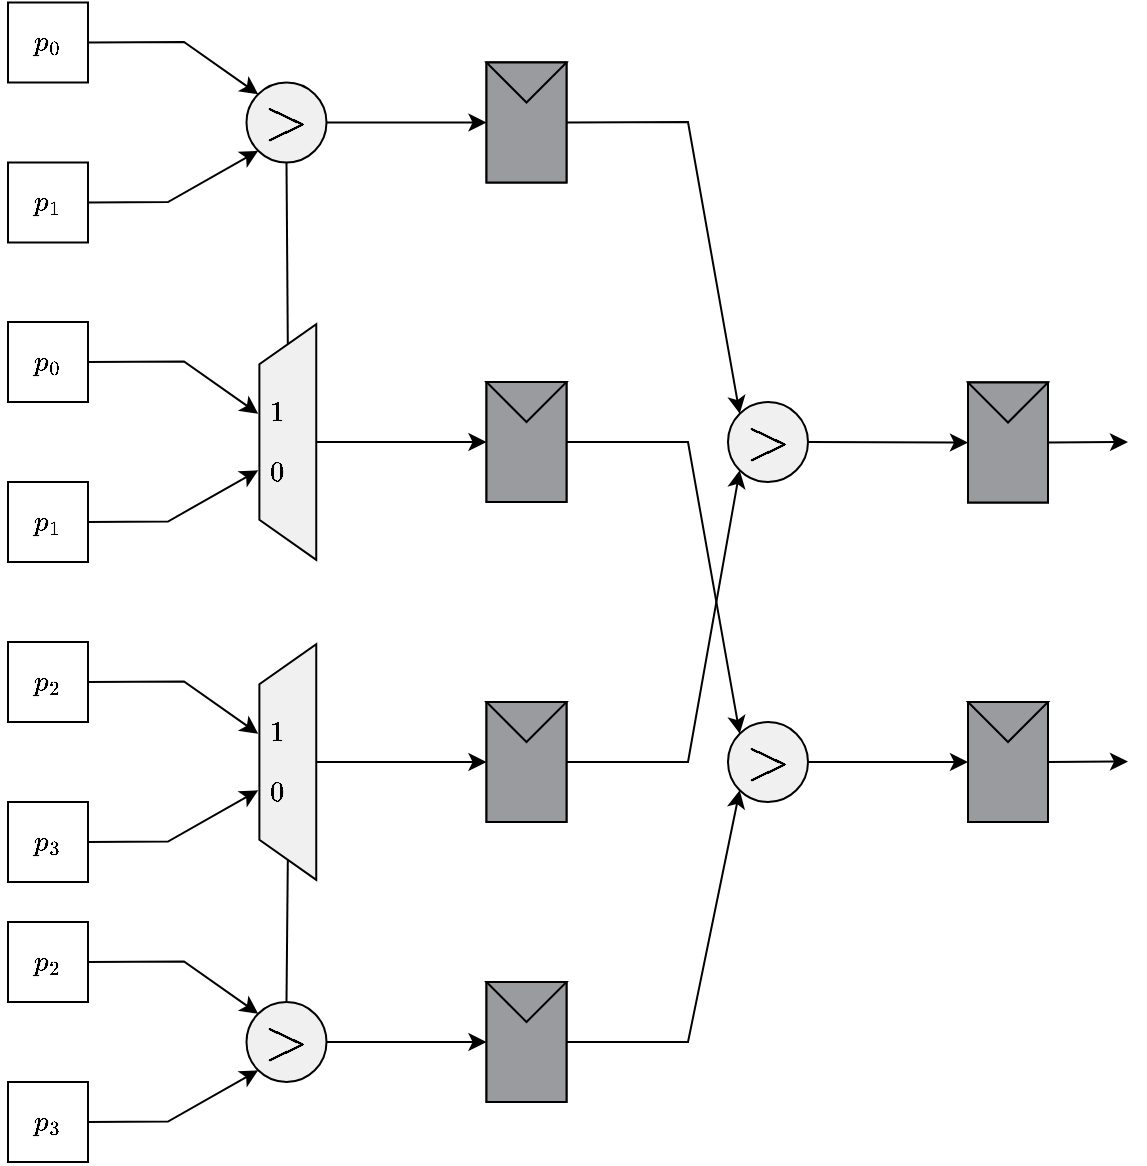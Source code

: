 <mxfile version="24.8.4">
  <diagram name="Page-1" id="jbT9atITXXqAvsMD02KV">
    <mxGraphModel dx="2173" dy="445" grid="1" gridSize="10" guides="1" tooltips="1" connect="1" arrows="1" fold="1" page="1" pageScale="1" pageWidth="200" pageHeight="160" math="1" shadow="0">
      <root>
        <mxCell id="0" />
        <mxCell id="1" parent="0" />
        <mxCell id="0DP7704pf6pHfkwj0pEW-3" value="&lt;font style=&quot;font-size: 24px;&quot;&gt;$$&amp;gt;$$&lt;/font&gt;" style="ellipse;whiteSpace=wrap;html=1;aspect=fixed;fillColor=#F0F0F0;" vertex="1" parent="1">
          <mxGeometry x="-880.75" y="220.25" width="40" height="40" as="geometry" />
        </mxCell>
        <mxCell id="0DP7704pf6pHfkwj0pEW-4" value="" style="endArrow=classic;html=1;rounded=0;entryX=0;entryY=0;entryDx=0;entryDy=0;exitX=1;exitY=0.5;exitDx=0;exitDy=0;" edge="1" parent="1" source="0DP7704pf6pHfkwj0pEW-35" target="0DP7704pf6pHfkwj0pEW-3">
          <mxGeometry width="50" height="50" relative="1" as="geometry">
            <mxPoint x="-959.5" y="170.25" as="sourcePoint" />
            <mxPoint x="-880.75" y="201.25" as="targetPoint" />
            <Array as="points">
              <mxPoint x="-912" y="200" />
            </Array>
          </mxGeometry>
        </mxCell>
        <mxCell id="0DP7704pf6pHfkwj0pEW-5" value="" style="endArrow=classic;html=1;rounded=0;entryX=0;entryY=1;entryDx=0;entryDy=0;exitX=1;exitY=0.5;exitDx=0;exitDy=0;" edge="1" parent="1" source="0DP7704pf6pHfkwj0pEW-36" target="0DP7704pf6pHfkwj0pEW-3">
          <mxGeometry width="50" height="50" relative="1" as="geometry">
            <mxPoint x="-958.25" y="310" as="sourcePoint" />
            <mxPoint x="-890.75" y="271.25" as="targetPoint" />
            <Array as="points">
              <mxPoint x="-920" y="280" />
            </Array>
          </mxGeometry>
        </mxCell>
        <mxCell id="0DP7704pf6pHfkwj0pEW-6" value="" style="endArrow=classic;html=1;rounded=0;entryX=0;entryY=0.5;entryDx=0;entryDy=0;exitX=1;exitY=0.5;exitDx=0;exitDy=0;" edge="1" parent="1" source="0DP7704pf6pHfkwj0pEW-3" target="0DP7704pf6pHfkwj0pEW-19">
          <mxGeometry width="50" height="50" relative="1" as="geometry">
            <mxPoint x="-870.75" y="321.25" as="sourcePoint" />
            <mxPoint x="-820.75" y="271.25" as="targetPoint" />
          </mxGeometry>
        </mxCell>
        <mxCell id="0DP7704pf6pHfkwj0pEW-17" value="" style="group" vertex="1" connectable="0" parent="1">
          <mxGeometry x="-760.75" y="210.25" width="40" height="60" as="geometry" />
        </mxCell>
        <mxCell id="0DP7704pf6pHfkwj0pEW-18" value="" style="group;strokeWidth=1;fillColor=#9A9B9E;strokeColor=default;container=0;" vertex="1" connectable="0" parent="0DP7704pf6pHfkwj0pEW-17">
          <mxGeometry width="40" height="60" as="geometry" />
        </mxCell>
        <mxCell id="0DP7704pf6pHfkwj0pEW-19" value="" style="rounded=0;whiteSpace=wrap;html=1;fillColor=#9A9B9E;" vertex="1" parent="0DP7704pf6pHfkwj0pEW-17">
          <mxGeometry width="40" height="60" as="geometry" />
        </mxCell>
        <mxCell id="0DP7704pf6pHfkwj0pEW-20" value="" style="triangle;whiteSpace=wrap;html=1;rotation=90;fillColor=#9A9B9E;" vertex="1" parent="0DP7704pf6pHfkwj0pEW-17">
          <mxGeometry x="10" y="-10" width="20" height="40" as="geometry" />
        </mxCell>
        <mxCell id="0DP7704pf6pHfkwj0pEW-29" value="" style="group" vertex="1" connectable="0" parent="1">
          <mxGeometry x="-520" y="370.25" width="40" height="60" as="geometry" />
        </mxCell>
        <mxCell id="0DP7704pf6pHfkwj0pEW-30" value="" style="group;strokeWidth=1;fillColor=#9A9B9E;strokeColor=default;container=0;" vertex="1" connectable="0" parent="0DP7704pf6pHfkwj0pEW-29">
          <mxGeometry width="40" height="60" as="geometry" />
        </mxCell>
        <mxCell id="0DP7704pf6pHfkwj0pEW-31" value="" style="rounded=0;whiteSpace=wrap;html=1;fillColor=#9A9B9E;" vertex="1" parent="0DP7704pf6pHfkwj0pEW-29">
          <mxGeometry width="40" height="60" as="geometry" />
        </mxCell>
        <mxCell id="0DP7704pf6pHfkwj0pEW-32" value="" style="triangle;whiteSpace=wrap;html=1;rotation=90;fillColor=#9A9B9E;" vertex="1" parent="0DP7704pf6pHfkwj0pEW-29">
          <mxGeometry x="10" y="-10" width="20" height="40" as="geometry" />
        </mxCell>
        <mxCell id="0DP7704pf6pHfkwj0pEW-34" value="" style="shape=trapezoid;perimeter=trapezoidPerimeter;whiteSpace=wrap;html=1;fixedSize=1;rotation=-90;fillColor=#F0F0F0;" vertex="1" parent="1">
          <mxGeometry x="-919" y="385.78" width="117.82" height="28.44" as="geometry" />
        </mxCell>
        <mxCell id="0DP7704pf6pHfkwj0pEW-35" value="$$p_0$$" style="rounded=0;whiteSpace=wrap;html=1;" vertex="1" parent="1">
          <mxGeometry x="-1000" y="180.25" width="40" height="40" as="geometry" />
        </mxCell>
        <mxCell id="0DP7704pf6pHfkwj0pEW-36" value="$$p_1$$" style="rounded=0;whiteSpace=wrap;html=1;" vertex="1" parent="1">
          <mxGeometry x="-1000" y="260.25" width="40" height="40" as="geometry" />
        </mxCell>
        <mxCell id="0DP7704pf6pHfkwj0pEW-38" value="" style="endArrow=classic;html=1;rounded=0;entryX=0;entryY=0;entryDx=0;entryDy=0;exitX=1;exitY=0.5;exitDx=0;exitDy=0;" edge="1" parent="1" source="0DP7704pf6pHfkwj0pEW-45">
          <mxGeometry width="50" height="50" relative="1" as="geometry">
            <mxPoint x="-959.5" y="330" as="sourcePoint" />
            <mxPoint x="-874.892" y="385.858" as="targetPoint" />
            <Array as="points">
              <mxPoint x="-912" y="359.75" />
            </Array>
          </mxGeometry>
        </mxCell>
        <mxCell id="0DP7704pf6pHfkwj0pEW-39" value="" style="endArrow=classic;html=1;rounded=0;entryX=0;entryY=1;entryDx=0;entryDy=0;exitX=1;exitY=0.5;exitDx=0;exitDy=0;" edge="1" parent="1" source="0DP7704pf6pHfkwj0pEW-46">
          <mxGeometry width="50" height="50" relative="1" as="geometry">
            <mxPoint x="-958.25" y="469.75" as="sourcePoint" />
            <mxPoint x="-874.892" y="414.142" as="targetPoint" />
            <Array as="points">
              <mxPoint x="-920" y="439.75" />
            </Array>
          </mxGeometry>
        </mxCell>
        <mxCell id="0DP7704pf6pHfkwj0pEW-40" value="" style="endArrow=classic;html=1;rounded=0;entryX=0;entryY=0.5;entryDx=0;entryDy=0;exitX=0.5;exitY=1;exitDx=0;exitDy=0;" edge="1" parent="1" source="0DP7704pf6pHfkwj0pEW-34" target="0DP7704pf6pHfkwj0pEW-43">
          <mxGeometry width="50" height="50" relative="1" as="geometry">
            <mxPoint x="-840.75" y="400" as="sourcePoint" />
            <mxPoint x="-820.75" y="431" as="targetPoint" />
            <Array as="points">
              <mxPoint x="-810" y="400" />
            </Array>
          </mxGeometry>
        </mxCell>
        <mxCell id="0DP7704pf6pHfkwj0pEW-41" value="" style="group" vertex="1" connectable="0" parent="1">
          <mxGeometry x="-760.75" y="370" width="40" height="60" as="geometry" />
        </mxCell>
        <mxCell id="0DP7704pf6pHfkwj0pEW-42" value="" style="group;strokeWidth=1;fillColor=#9A9B9E;strokeColor=default;container=0;" vertex="1" connectable="0" parent="0DP7704pf6pHfkwj0pEW-41">
          <mxGeometry width="40" height="60" as="geometry" />
        </mxCell>
        <mxCell id="0DP7704pf6pHfkwj0pEW-43" value="" style="rounded=0;whiteSpace=wrap;html=1;fillColor=#9A9B9E;" vertex="1" parent="0DP7704pf6pHfkwj0pEW-41">
          <mxGeometry width="40" height="60" as="geometry" />
        </mxCell>
        <mxCell id="0DP7704pf6pHfkwj0pEW-44" value="" style="triangle;whiteSpace=wrap;html=1;rotation=90;fillColor=#9A9B9E;" vertex="1" parent="0DP7704pf6pHfkwj0pEW-41">
          <mxGeometry x="10" y="-10" width="20" height="40" as="geometry" />
        </mxCell>
        <mxCell id="0DP7704pf6pHfkwj0pEW-45" value="$$p_0$$" style="rounded=0;whiteSpace=wrap;html=1;" vertex="1" parent="1">
          <mxGeometry x="-1000" y="340" width="40" height="40" as="geometry" />
        </mxCell>
        <mxCell id="0DP7704pf6pHfkwj0pEW-46" value="$$p_1$$" style="rounded=0;whiteSpace=wrap;html=1;" vertex="1" parent="1">
          <mxGeometry x="-1000" y="420" width="40" height="40" as="geometry" />
        </mxCell>
        <mxCell id="0DP7704pf6pHfkwj0pEW-47" value="" style="endArrow=none;html=1;rounded=0;entryX=0.5;entryY=1;entryDx=0;entryDy=0;exitX=1;exitY=0.5;exitDx=0;exitDy=0;" edge="1" parent="1" source="0DP7704pf6pHfkwj0pEW-34" target="0DP7704pf6pHfkwj0pEW-3">
          <mxGeometry width="50" height="50" relative="1" as="geometry">
            <mxPoint x="-880" y="350" as="sourcePoint" />
            <mxPoint x="-830" y="300" as="targetPoint" />
          </mxGeometry>
        </mxCell>
        <mxCell id="0DP7704pf6pHfkwj0pEW-48" value="$$1$$" style="text;html=1;align=center;verticalAlign=middle;whiteSpace=wrap;rounded=0;" vertex="1" parent="1">
          <mxGeometry x="-890.75" y="370" width="50.75" height="30" as="geometry" />
        </mxCell>
        <mxCell id="0DP7704pf6pHfkwj0pEW-49" value="$$0$$" style="text;html=1;align=center;verticalAlign=middle;whiteSpace=wrap;rounded=0;" vertex="1" parent="1">
          <mxGeometry x="-890.75" y="400" width="50.75" height="30" as="geometry" />
        </mxCell>
        <mxCell id="0DP7704pf6pHfkwj0pEW-50" value="&lt;font style=&quot;font-size: 24px;&quot;&gt;$$&amp;gt;$$&lt;/font&gt;" style="ellipse;whiteSpace=wrap;html=1;aspect=fixed;fillColor=#F0F0F0;" vertex="1" parent="1">
          <mxGeometry x="-880.75" y="680" width="40" height="40" as="geometry" />
        </mxCell>
        <mxCell id="0DP7704pf6pHfkwj0pEW-51" value="" style="endArrow=classic;html=1;rounded=0;entryX=0;entryY=0;entryDx=0;entryDy=0;exitX=1;exitY=0.5;exitDx=0;exitDy=0;" edge="1" parent="1" source="0DP7704pf6pHfkwj0pEW-58" target="0DP7704pf6pHfkwj0pEW-50">
          <mxGeometry width="50" height="50" relative="1" as="geometry">
            <mxPoint x="-959.5" y="630" as="sourcePoint" />
            <mxPoint x="-880.75" y="661" as="targetPoint" />
            <Array as="points">
              <mxPoint x="-912" y="659.75" />
            </Array>
          </mxGeometry>
        </mxCell>
        <mxCell id="0DP7704pf6pHfkwj0pEW-52" value="" style="endArrow=classic;html=1;rounded=0;entryX=0;entryY=1;entryDx=0;entryDy=0;exitX=1;exitY=0.5;exitDx=0;exitDy=0;" edge="1" parent="1" source="0DP7704pf6pHfkwj0pEW-59" target="0DP7704pf6pHfkwj0pEW-50">
          <mxGeometry width="50" height="50" relative="1" as="geometry">
            <mxPoint x="-958.25" y="769.75" as="sourcePoint" />
            <mxPoint x="-890.75" y="731" as="targetPoint" />
            <Array as="points">
              <mxPoint x="-920" y="739.75" />
            </Array>
          </mxGeometry>
        </mxCell>
        <mxCell id="0DP7704pf6pHfkwj0pEW-53" value="" style="endArrow=classic;html=1;rounded=0;entryX=0;entryY=0.5;entryDx=0;entryDy=0;exitX=1;exitY=0.5;exitDx=0;exitDy=0;" edge="1" parent="1" source="0DP7704pf6pHfkwj0pEW-50" target="0DP7704pf6pHfkwj0pEW-56">
          <mxGeometry width="50" height="50" relative="1" as="geometry">
            <mxPoint x="-870.75" y="781" as="sourcePoint" />
            <mxPoint x="-820.75" y="731" as="targetPoint" />
          </mxGeometry>
        </mxCell>
        <mxCell id="0DP7704pf6pHfkwj0pEW-54" value="" style="group" vertex="1" connectable="0" parent="1">
          <mxGeometry x="-760.75" y="670" width="40" height="60" as="geometry" />
        </mxCell>
        <mxCell id="0DP7704pf6pHfkwj0pEW-55" value="" style="group;strokeWidth=1;fillColor=#9A9B9E;strokeColor=default;container=0;" vertex="1" connectable="0" parent="0DP7704pf6pHfkwj0pEW-54">
          <mxGeometry width="40" height="60" as="geometry" />
        </mxCell>
        <mxCell id="0DP7704pf6pHfkwj0pEW-56" value="" style="rounded=0;whiteSpace=wrap;html=1;fillColor=#9A9B9E;" vertex="1" parent="0DP7704pf6pHfkwj0pEW-54">
          <mxGeometry width="40" height="60" as="geometry" />
        </mxCell>
        <mxCell id="0DP7704pf6pHfkwj0pEW-57" value="" style="triangle;whiteSpace=wrap;html=1;rotation=90;fillColor=#9A9B9E;" vertex="1" parent="0DP7704pf6pHfkwj0pEW-54">
          <mxGeometry x="10" y="-10" width="20" height="40" as="geometry" />
        </mxCell>
        <mxCell id="0DP7704pf6pHfkwj0pEW-58" value="$$p_2$$" style="rounded=0;whiteSpace=wrap;html=1;" vertex="1" parent="1">
          <mxGeometry x="-1000" y="640" width="40" height="40" as="geometry" />
        </mxCell>
        <mxCell id="0DP7704pf6pHfkwj0pEW-59" value="$$p_3$$" style="rounded=0;whiteSpace=wrap;html=1;" vertex="1" parent="1">
          <mxGeometry x="-1000" y="720" width="40" height="40" as="geometry" />
        </mxCell>
        <mxCell id="0DP7704pf6pHfkwj0pEW-63" value="" style="endArrow=classic;html=1;rounded=0;exitX=1;exitY=0.5;exitDx=0;exitDy=0;" edge="1" parent="1" source="0DP7704pf6pHfkwj0pEW-31">
          <mxGeometry width="50" height="50" relative="1" as="geometry">
            <mxPoint x="-450" y="460" as="sourcePoint" />
            <mxPoint x="-440" y="400" as="targetPoint" />
          </mxGeometry>
        </mxCell>
        <mxCell id="0DP7704pf6pHfkwj0pEW-69" value="" style="shape=trapezoid;perimeter=trapezoidPerimeter;whiteSpace=wrap;html=1;fixedSize=1;rotation=-90;fillColor=#F0F0F0;" vertex="1" parent="1">
          <mxGeometry x="-919" y="545.78" width="117.82" height="28.44" as="geometry" />
        </mxCell>
        <mxCell id="0DP7704pf6pHfkwj0pEW-70" value="" style="endArrow=classic;html=1;rounded=0;entryX=0;entryY=0;entryDx=0;entryDy=0;exitX=1;exitY=0.5;exitDx=0;exitDy=0;" edge="1" parent="1" source="0DP7704pf6pHfkwj0pEW-77">
          <mxGeometry width="50" height="50" relative="1" as="geometry">
            <mxPoint x="-959.5" y="490" as="sourcePoint" />
            <mxPoint x="-874.892" y="545.858" as="targetPoint" />
            <Array as="points">
              <mxPoint x="-912" y="519.75" />
            </Array>
          </mxGeometry>
        </mxCell>
        <mxCell id="0DP7704pf6pHfkwj0pEW-71" value="" style="endArrow=classic;html=1;rounded=0;entryX=0;entryY=1;entryDx=0;entryDy=0;exitX=1;exitY=0.5;exitDx=0;exitDy=0;" edge="1" parent="1" source="0DP7704pf6pHfkwj0pEW-78">
          <mxGeometry width="50" height="50" relative="1" as="geometry">
            <mxPoint x="-958.25" y="629.75" as="sourcePoint" />
            <mxPoint x="-874.892" y="574.142" as="targetPoint" />
            <Array as="points">
              <mxPoint x="-920" y="599.75" />
            </Array>
          </mxGeometry>
        </mxCell>
        <mxCell id="0DP7704pf6pHfkwj0pEW-72" value="" style="endArrow=classic;html=1;rounded=0;entryX=0;entryY=0.5;entryDx=0;entryDy=0;exitX=0.5;exitY=1;exitDx=0;exitDy=0;" edge="1" parent="1" source="0DP7704pf6pHfkwj0pEW-69" target="0DP7704pf6pHfkwj0pEW-75">
          <mxGeometry width="50" height="50" relative="1" as="geometry">
            <mxPoint x="-840.75" y="560" as="sourcePoint" />
            <mxPoint x="-820.75" y="591" as="targetPoint" />
            <Array as="points">
              <mxPoint x="-810" y="560" />
            </Array>
          </mxGeometry>
        </mxCell>
        <mxCell id="0DP7704pf6pHfkwj0pEW-73" value="" style="group" vertex="1" connectable="0" parent="1">
          <mxGeometry x="-760.75" y="530" width="40" height="60" as="geometry" />
        </mxCell>
        <mxCell id="0DP7704pf6pHfkwj0pEW-74" value="" style="group;strokeWidth=1;fillColor=#9A9B9E;strokeColor=default;container=0;" vertex="1" connectable="0" parent="0DP7704pf6pHfkwj0pEW-73">
          <mxGeometry width="40" height="60" as="geometry" />
        </mxCell>
        <mxCell id="0DP7704pf6pHfkwj0pEW-75" value="" style="rounded=0;whiteSpace=wrap;html=1;fillColor=#9A9B9E;" vertex="1" parent="0DP7704pf6pHfkwj0pEW-73">
          <mxGeometry width="40" height="60" as="geometry" />
        </mxCell>
        <mxCell id="0DP7704pf6pHfkwj0pEW-76" value="" style="triangle;whiteSpace=wrap;html=1;rotation=90;fillColor=#9A9B9E;" vertex="1" parent="0DP7704pf6pHfkwj0pEW-73">
          <mxGeometry x="10" y="-10" width="20" height="40" as="geometry" />
        </mxCell>
        <mxCell id="0DP7704pf6pHfkwj0pEW-77" value="$$p_2$$" style="rounded=0;whiteSpace=wrap;html=1;" vertex="1" parent="1">
          <mxGeometry x="-1000" y="500" width="40" height="40" as="geometry" />
        </mxCell>
        <mxCell id="0DP7704pf6pHfkwj0pEW-78" value="$$p_3$$" style="rounded=0;whiteSpace=wrap;html=1;" vertex="1" parent="1">
          <mxGeometry x="-1000" y="580" width="40" height="40" as="geometry" />
        </mxCell>
        <mxCell id="0DP7704pf6pHfkwj0pEW-79" value="$$1$$" style="text;html=1;align=center;verticalAlign=middle;whiteSpace=wrap;rounded=0;" vertex="1" parent="1">
          <mxGeometry x="-890.75" y="530" width="50.75" height="30" as="geometry" />
        </mxCell>
        <mxCell id="0DP7704pf6pHfkwj0pEW-80" value="$$0$$" style="text;html=1;align=center;verticalAlign=middle;whiteSpace=wrap;rounded=0;" vertex="1" parent="1">
          <mxGeometry x="-890.75" y="560" width="50.75" height="30" as="geometry" />
        </mxCell>
        <mxCell id="0DP7704pf6pHfkwj0pEW-82" value="" style="endArrow=none;html=1;rounded=0;entryX=0;entryY=0.5;entryDx=0;entryDy=0;exitX=0.5;exitY=0;exitDx=0;exitDy=0;" edge="1" parent="1" source="0DP7704pf6pHfkwj0pEW-50" target="0DP7704pf6pHfkwj0pEW-69">
          <mxGeometry width="50" height="50" relative="1" as="geometry">
            <mxPoint x="-880" y="710" as="sourcePoint" />
            <mxPoint x="-830" y="660" as="targetPoint" />
          </mxGeometry>
        </mxCell>
        <mxCell id="0DP7704pf6pHfkwj0pEW-83" value="&lt;font style=&quot;font-size: 24px;&quot;&gt;$$&amp;gt;$$&lt;/font&gt;" style="ellipse;whiteSpace=wrap;html=1;aspect=fixed;fillColor=#F0F0F0;" vertex="1" parent="1">
          <mxGeometry x="-640" y="380" width="40" height="40" as="geometry" />
        </mxCell>
        <mxCell id="0DP7704pf6pHfkwj0pEW-84" value="&lt;font style=&quot;font-size: 24px;&quot;&gt;$$&amp;gt;$$&lt;/font&gt;" style="ellipse;whiteSpace=wrap;html=1;aspect=fixed;fillColor=#F0F0F0;" vertex="1" parent="1">
          <mxGeometry x="-640" y="540" width="40" height="40" as="geometry" />
        </mxCell>
        <mxCell id="0DP7704pf6pHfkwj0pEW-85" value="" style="endArrow=classic;html=1;rounded=0;exitX=1;exitY=0.5;exitDx=0;exitDy=0;entryX=0;entryY=0;entryDx=0;entryDy=0;" edge="1" parent="1" source="0DP7704pf6pHfkwj0pEW-19" target="0DP7704pf6pHfkwj0pEW-83">
          <mxGeometry width="50" height="50" relative="1" as="geometry">
            <mxPoint x="-630" y="300" as="sourcePoint" />
            <mxPoint x="-580" y="250" as="targetPoint" />
            <Array as="points">
              <mxPoint x="-660" y="240" />
            </Array>
          </mxGeometry>
        </mxCell>
        <mxCell id="0DP7704pf6pHfkwj0pEW-86" value="" style="endArrow=classic;html=1;rounded=0;exitX=1;exitY=0.5;exitDx=0;exitDy=0;entryX=0;entryY=1;entryDx=0;entryDy=0;" edge="1" parent="1" source="0DP7704pf6pHfkwj0pEW-75" target="0DP7704pf6pHfkwj0pEW-83">
          <mxGeometry width="50" height="50" relative="1" as="geometry">
            <mxPoint x="-690" y="560" as="sourcePoint" />
            <mxPoint x="-640" y="510" as="targetPoint" />
            <Array as="points">
              <mxPoint x="-660" y="560" />
            </Array>
          </mxGeometry>
        </mxCell>
        <mxCell id="0DP7704pf6pHfkwj0pEW-87" value="" style="endArrow=classic;html=1;rounded=0;exitX=1;exitY=0.5;exitDx=0;exitDy=0;entryX=0;entryY=0;entryDx=0;entryDy=0;" edge="1" parent="1" source="0DP7704pf6pHfkwj0pEW-43" target="0DP7704pf6pHfkwj0pEW-84">
          <mxGeometry width="50" height="50" relative="1" as="geometry">
            <mxPoint x="-690" y="510" as="sourcePoint" />
            <mxPoint x="-640" y="460" as="targetPoint" />
            <Array as="points">
              <mxPoint x="-660" y="400" />
            </Array>
          </mxGeometry>
        </mxCell>
        <mxCell id="0DP7704pf6pHfkwj0pEW-88" value="" style="endArrow=classic;html=1;rounded=0;exitX=1;exitY=0.5;exitDx=0;exitDy=0;entryX=0;entryY=1;entryDx=0;entryDy=0;" edge="1" parent="1" source="0DP7704pf6pHfkwj0pEW-56" target="0DP7704pf6pHfkwj0pEW-84">
          <mxGeometry width="50" height="50" relative="1" as="geometry">
            <mxPoint x="-660" y="680" as="sourcePoint" />
            <mxPoint x="-610" y="630" as="targetPoint" />
            <Array as="points">
              <mxPoint x="-660" y="700" />
            </Array>
          </mxGeometry>
        </mxCell>
        <mxCell id="0DP7704pf6pHfkwj0pEW-89" value="" style="group" vertex="1" connectable="0" parent="1">
          <mxGeometry x="-520" y="530" width="40" height="60" as="geometry" />
        </mxCell>
        <mxCell id="0DP7704pf6pHfkwj0pEW-90" value="" style="group;strokeWidth=1;fillColor=#9A9B9E;strokeColor=default;container=0;" vertex="1" connectable="0" parent="0DP7704pf6pHfkwj0pEW-89">
          <mxGeometry width="40" height="60" as="geometry" />
        </mxCell>
        <mxCell id="0DP7704pf6pHfkwj0pEW-91" value="" style="rounded=0;whiteSpace=wrap;html=1;fillColor=#9A9B9E;" vertex="1" parent="0DP7704pf6pHfkwj0pEW-89">
          <mxGeometry width="40" height="60" as="geometry" />
        </mxCell>
        <mxCell id="0DP7704pf6pHfkwj0pEW-92" value="" style="triangle;whiteSpace=wrap;html=1;rotation=90;fillColor=#9A9B9E;" vertex="1" parent="0DP7704pf6pHfkwj0pEW-89">
          <mxGeometry x="10" y="-10" width="20" height="40" as="geometry" />
        </mxCell>
        <mxCell id="0DP7704pf6pHfkwj0pEW-93" value="" style="endArrow=classic;html=1;rounded=0;exitX=1;exitY=0.5;exitDx=0;exitDy=0;" edge="1" parent="1" source="0DP7704pf6pHfkwj0pEW-91">
          <mxGeometry width="50" height="50" relative="1" as="geometry">
            <mxPoint x="-450" y="619.75" as="sourcePoint" />
            <mxPoint x="-440" y="559.75" as="targetPoint" />
          </mxGeometry>
        </mxCell>
        <mxCell id="0DP7704pf6pHfkwj0pEW-94" value="" style="endArrow=classic;html=1;rounded=0;exitX=1;exitY=0.5;exitDx=0;exitDy=0;entryX=0;entryY=0.5;entryDx=0;entryDy=0;" edge="1" parent="1" source="0DP7704pf6pHfkwj0pEW-83" target="0DP7704pf6pHfkwj0pEW-31">
          <mxGeometry width="50" height="50" relative="1" as="geometry">
            <mxPoint x="-590" y="500" as="sourcePoint" />
            <mxPoint x="-540" y="450" as="targetPoint" />
          </mxGeometry>
        </mxCell>
        <mxCell id="0DP7704pf6pHfkwj0pEW-95" value="" style="endArrow=classic;html=1;rounded=0;exitX=1;exitY=0.5;exitDx=0;exitDy=0;entryX=0;entryY=0.5;entryDx=0;entryDy=0;" edge="1" parent="1" source="0DP7704pf6pHfkwj0pEW-84" target="0DP7704pf6pHfkwj0pEW-91">
          <mxGeometry width="50" height="50" relative="1" as="geometry">
            <mxPoint x="-560" y="540" as="sourcePoint" />
            <mxPoint x="-540" y="590" as="targetPoint" />
          </mxGeometry>
        </mxCell>
      </root>
    </mxGraphModel>
  </diagram>
</mxfile>
